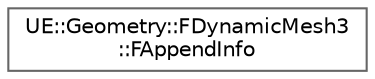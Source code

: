 digraph "Graphical Class Hierarchy"
{
 // INTERACTIVE_SVG=YES
 // LATEX_PDF_SIZE
  bgcolor="transparent";
  edge [fontname=Helvetica,fontsize=10,labelfontname=Helvetica,labelfontsize=10];
  node [fontname=Helvetica,fontsize=10,shape=box,height=0.2,width=0.4];
  rankdir="LR";
  Node0 [id="Node000000",label="UE::Geometry::FDynamicMesh3\l::FAppendInfo",height=0.2,width=0.4,color="grey40", fillcolor="white", style="filled",URL="$d1/d89/structUE_1_1Geometry_1_1FDynamicMesh3_1_1FAppendInfo.html",tooltip=" "];
}
